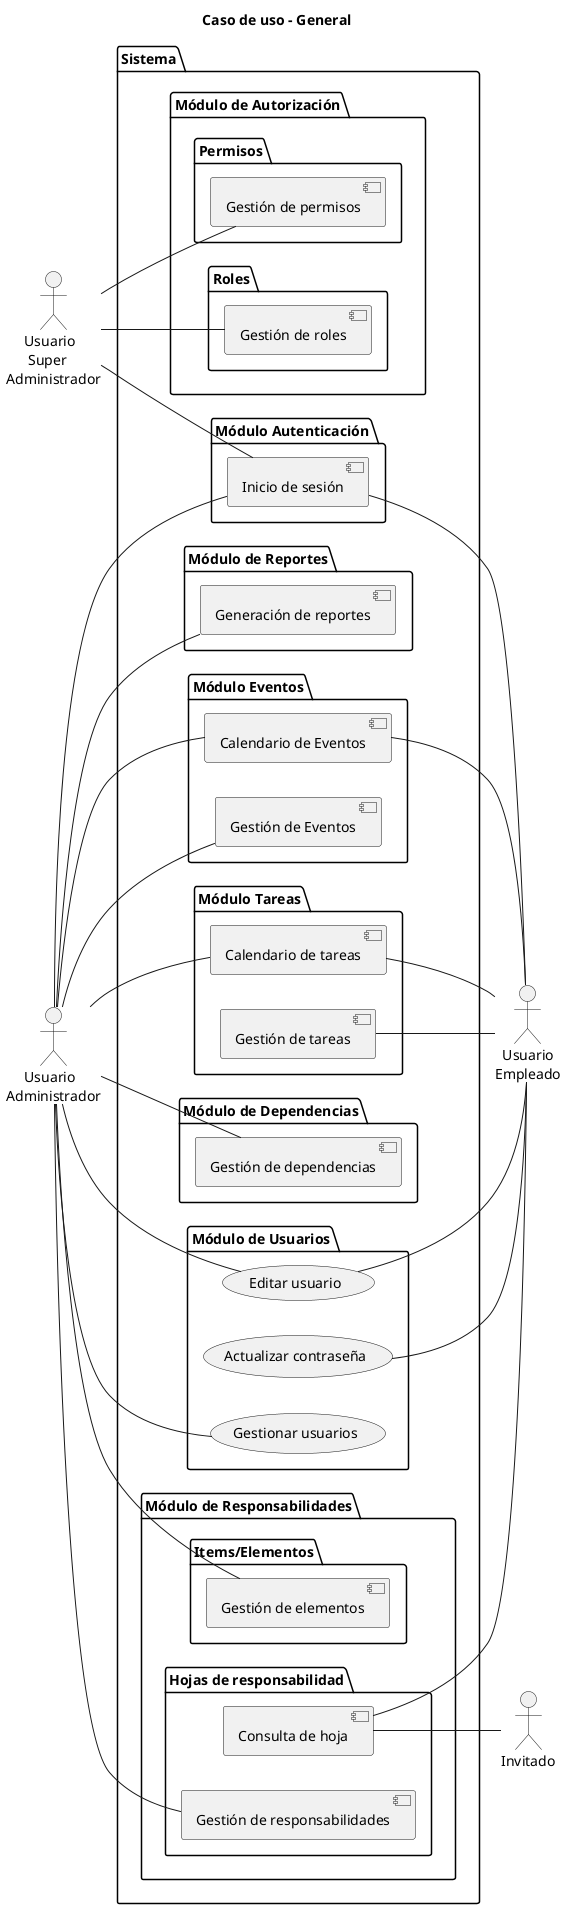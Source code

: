 @startuml "CU - 1 - Caso de uso general"

/'======== Título ========'/
title "Caso de uso - General"

left to right direction

/' === Sección de actores === '/
actor "     Usuario\n      Super\nAdministrador" as sadmin
actor "     Usuario\nAdministrador" as admin
actor "  Usuario\nEmpleado" as employee
actor "Invitado" as guest

/' === Sección de elementos === '/
package "Sistema" {
    package "Módulo de Autorización" {
        package "Permisos" {
            component "Gestión de permisos" as permission_management
        }

        package "Roles" {
            component "Gestión de roles" as role_management
        }
    }

    package "Módulo de Dependencias" {
        component "Gestión de dependencias" as dependency_management
    }

    package "Módulo de Usuarios" {
        usecase "Gestionar usuarios" as user_management
        usecase "Editar usuario" as user_edit
        usecase "Actualizar contraseña" as user_change_pass
    }

    package "Módulo Autenticación" {
        component "Inicio de sesión" as login
    }

    package "Módulo de Reportes" {
        component "Generación de reportes" as report_management
    }

    package "Módulo Eventos" {
        component "Gestión de Eventos" as event_management
        component "Calendario de Eventos" as event_calendar
    }

    package "Módulo Tareas" {
        component "Gestión de tareas" as task_management
        component "Calendario de tareas" as task_calendar
    }

    package "Módulo de Responsabilidades" {
        package "Items/Elementos" {
            component "Gestión de elementos" as item_management
        }

        package "Hojas de responsabilidad" {
            component "Gestión de responsabilidades" as sheet_management
            component "Consulta de hoja" as sheet_view
        }
    }
}

/' === Sección de relaciones === '/
sadmin -- permission_management
sadmin -- role_management
sadmin -- login

admin -- dependency_management
admin -- user_management
admin -- user_edit
admin -- login
admin -- report_management
admin -- event_management
admin -- item_management
admin -- sheet_management
admin -- event_calendar
admin -- task_calendar

employee -up- login
employee -up- user_change_pass
employee -up- user_edit
employee -up- task_management
employee -up- task_calendar
employee -up- event_calendar
employee -up- sheet_view

guest -up- sheet_view

@enduml
